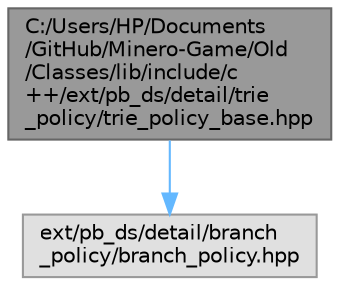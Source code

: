 digraph "C:/Users/HP/Documents/GitHub/Minero-Game/Old/Classes/lib/include/c++/ext/pb_ds/detail/trie_policy/trie_policy_base.hpp"
{
 // LATEX_PDF_SIZE
  bgcolor="transparent";
  edge [fontname=Helvetica,fontsize=10,labelfontname=Helvetica,labelfontsize=10];
  node [fontname=Helvetica,fontsize=10,shape=box,height=0.2,width=0.4];
  Node1 [id="Node000001",label="C:/Users/HP/Documents\l/GitHub/Minero-Game/Old\l/Classes/lib/include/c\l++/ext/pb_ds/detail/trie\l_policy/trie_policy_base.hpp",height=0.2,width=0.4,color="gray40", fillcolor="grey60", style="filled", fontcolor="black",tooltip=" "];
  Node1 -> Node2 [id="edge2_Node000001_Node000002",color="steelblue1",style="solid",tooltip=" "];
  Node2 [id="Node000002",label="ext/pb_ds/detail/branch\l_policy/branch_policy.hpp",height=0.2,width=0.4,color="grey60", fillcolor="#E0E0E0", style="filled",tooltip=" "];
}
